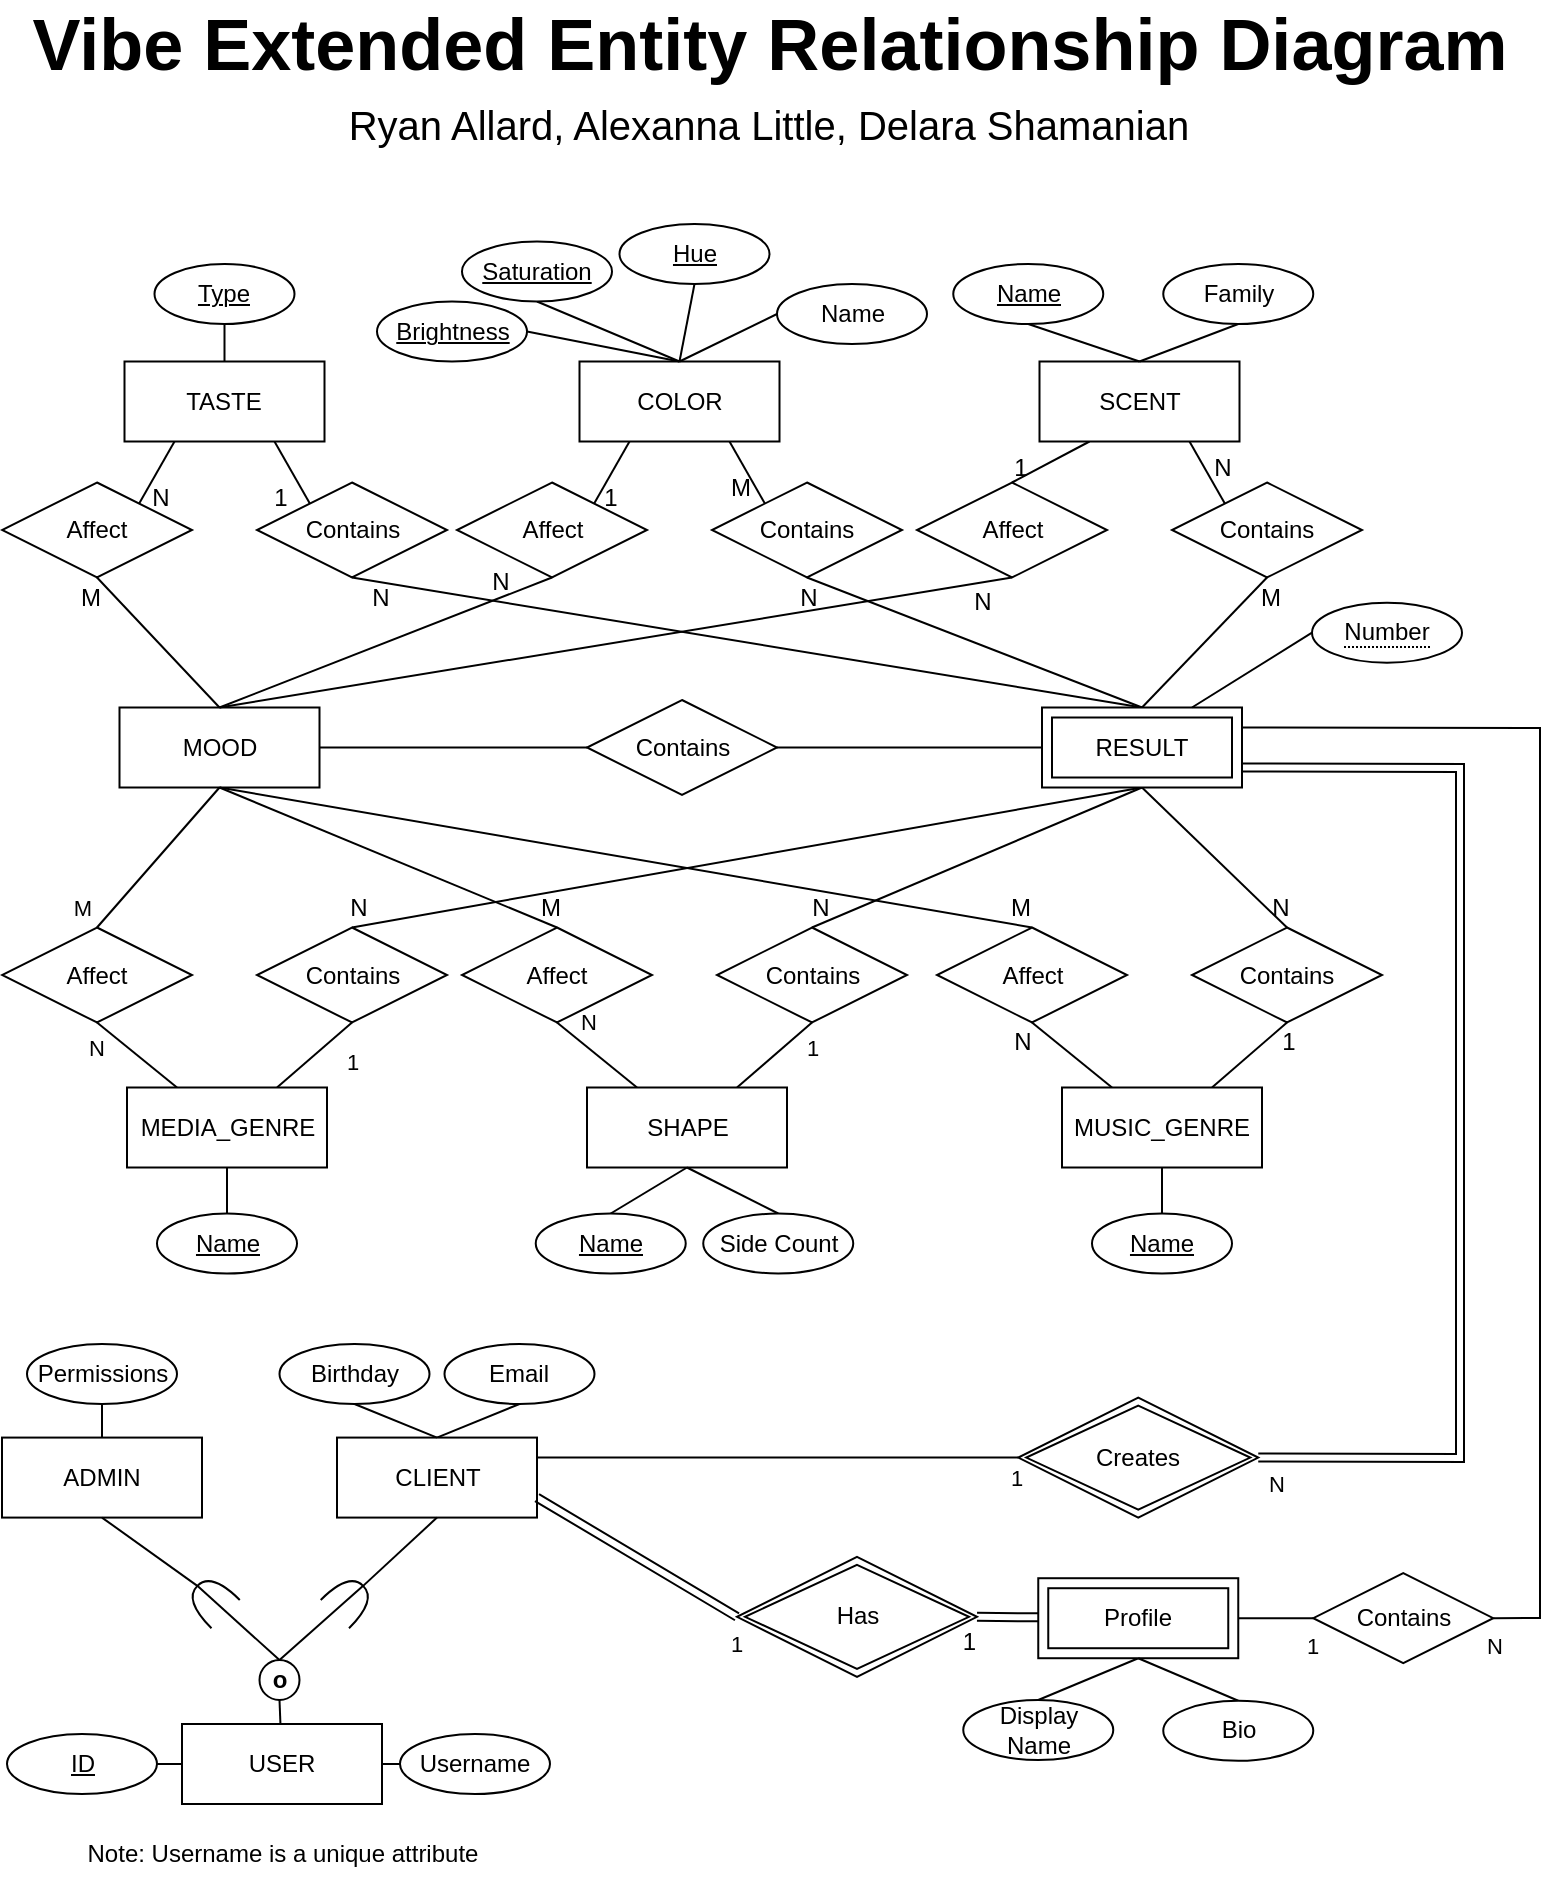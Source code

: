 <mxfile version="15.5.5" type="google"><diagram id="R2lEEEUBdFMjLlhIrx00" name="Page-1"><mxGraphModel dx="2595" dy="1368" grid="1" gridSize="10" guides="1" tooltips="1" connect="1" arrows="1" fold="1" page="1" pageScale="1" pageWidth="850" pageHeight="1100" math="0" shadow="0" extFonts="Permanent Marker^https://fonts.googleapis.com/css?family=Permanent+Marker"><root><mxCell id="0"/><mxCell id="1" parent="0"/><mxCell id="6eawJTQG3M_XXOWTf8ui-93" style="edgeStyle=none;rounded=0;orthogonalLoop=1;jettySize=auto;html=1;exitX=0.5;exitY=0;exitDx=0;exitDy=0;entryX=0.5;entryY=1;entryDx=0;entryDy=0;endArrow=none;endFill=0;" edge="1" parent="1" source="CnkEdXGukRLFIG1xnINJ-2" target="6eawJTQG3M_XXOWTf8ui-83"><mxGeometry relative="1" as="geometry"/></mxCell><mxCell id="CnkEdXGukRLFIG1xnINJ-2" value="MOOD" style="whiteSpace=wrap;html=1;align=center;" parent="1" vertex="1"><mxGeometry x="99.75" y="376.75" width="100" height="40" as="geometry"/></mxCell><mxCell id="6eawJTQG3M_XXOWTf8ui-19" style="edgeStyle=none;rounded=0;orthogonalLoop=1;jettySize=auto;html=1;exitX=0.75;exitY=1;exitDx=0;exitDy=0;entryX=0.5;entryY=1;entryDx=0;entryDy=0;endArrow=none;endFill=0;" edge="1" parent="1" source="CnkEdXGukRLFIG1xnINJ-8" target="6eawJTQG3M_XXOWTf8ui-16"><mxGeometry relative="1" as="geometry"/></mxCell><mxCell id="6eawJTQG3M_XXOWTf8ui-20" style="edgeStyle=none;rounded=0;orthogonalLoop=1;jettySize=auto;html=1;exitX=0.25;exitY=1;exitDx=0;exitDy=0;entryX=0.5;entryY=0;entryDx=0;entryDy=0;endArrow=none;endFill=0;" edge="1" parent="1" source="CnkEdXGukRLFIG1xnINJ-8" target="6eawJTQG3M_XXOWTf8ui-18"><mxGeometry relative="1" as="geometry"/></mxCell><mxCell id="CnkEdXGukRLFIG1xnINJ-8" value="SCENT" style="whiteSpace=wrap;html=1;align=center;" parent="1" vertex="1"><mxGeometry x="559.75" y="203.75" width="100" height="40" as="geometry"/></mxCell><mxCell id="CnkEdXGukRLFIG1xnINJ-19" style="edgeStyle=none;rounded=0;orthogonalLoop=1;jettySize=auto;html=1;endArrow=none;endFill=0;entryX=0.5;entryY=0;entryDx=0;entryDy=0;" parent="1" source="CnkEdXGukRLFIG1xnINJ-9" target="CnkEdXGukRLFIG1xnINJ-18" edge="1"><mxGeometry relative="1" as="geometry"><mxPoint x="291" y="905" as="sourcePoint"/></mxGeometry></mxCell><mxCell id="CnkEdXGukRLFIG1xnINJ-9" value="USER" style="whiteSpace=wrap;html=1;align=center;direction=west;" parent="1" vertex="1"><mxGeometry x="131" y="885" width="100" height="40" as="geometry"/></mxCell><mxCell id="6eawJTQG3M_XXOWTf8ui-176" style="edgeStyle=none;rounded=0;orthogonalLoop=1;jettySize=auto;html=1;entryX=0.5;entryY=0;entryDx=0;entryDy=0;endArrow=none;endFill=0;exitX=0.5;exitY=1;exitDx=0;exitDy=0;" edge="1" parent="1" source="CnkEdXGukRLFIG1xnINJ-84" target="6eawJTQG3M_XXOWTf8ui-175"><mxGeometry relative="1" as="geometry"><mxPoint x="629.13" y="854.61" as="sourcePoint"/></mxGeometry></mxCell><mxCell id="6eawJTQG3M_XXOWTf8ui-193" style="edgeStyle=none;rounded=0;orthogonalLoop=1;jettySize=auto;html=1;exitX=0.5;exitY=0;exitDx=0;exitDy=0;entryX=0.5;entryY=1;entryDx=0;entryDy=0;endArrow=none;endFill=0;" edge="1" parent="1" source="CnkEdXGukRLFIG1xnINJ-10" target="6eawJTQG3M_XXOWTf8ui-192"><mxGeometry relative="1" as="geometry"/></mxCell><mxCell id="CnkEdXGukRLFIG1xnINJ-10" value="CLIENT" style="whiteSpace=wrap;html=1;align=center;" parent="1" vertex="1"><mxGeometry x="208.5" y="741.79" width="100" height="40" as="geometry"/></mxCell><mxCell id="CnkEdXGukRLFIG1xnINJ-11" value="ADMIN" style="whiteSpace=wrap;html=1;align=center;" parent="1" vertex="1"><mxGeometry x="41" y="741.79" width="100" height="40" as="geometry"/></mxCell><mxCell id="CnkEdXGukRLFIG1xnINJ-21" style="edgeStyle=none;rounded=0;orthogonalLoop=1;jettySize=auto;html=1;endArrow=none;endFill=0;exitX=1;exitY=0.5;exitDx=0;exitDy=0;exitPerimeter=0;entryX=0.5;entryY=1;entryDx=0;entryDy=0;" parent="1" source="CnkEdXGukRLFIG1xnINJ-16" target="CnkEdXGukRLFIG1xnINJ-10" edge="1"><mxGeometry relative="1" as="geometry"><mxPoint x="220" y="885" as="sourcePoint"/></mxGeometry></mxCell><mxCell id="CnkEdXGukRLFIG1xnINJ-16" value="" style="shape=requiredInterface;html=1;verticalLabelPosition=bottom;sketch=0;rotation=135;direction=west;" parent="1" vertex="1"><mxGeometry x="204.5" y="813" width="20" height="20" as="geometry"/></mxCell><mxCell id="6eawJTQG3M_XXOWTf8ui-187" style="edgeStyle=none;rounded=0;orthogonalLoop=1;jettySize=auto;html=1;exitX=1;exitY=0.5;exitDx=0;exitDy=0;exitPerimeter=0;entryX=0.5;entryY=1;entryDx=0;entryDy=0;endArrow=none;endFill=0;" edge="1" parent="1" source="CnkEdXGukRLFIG1xnINJ-17" target="CnkEdXGukRLFIG1xnINJ-11"><mxGeometry relative="1" as="geometry"/></mxCell><mxCell id="CnkEdXGukRLFIG1xnINJ-17" value="" style="shape=requiredInterface;html=1;verticalLabelPosition=bottom;sketch=0;rotation=45;direction=west;" parent="1" vertex="1"><mxGeometry x="135.75" y="813" width="20" height="20" as="geometry"/></mxCell><mxCell id="CnkEdXGukRLFIG1xnINJ-22" style="edgeStyle=none;rounded=0;orthogonalLoop=1;jettySize=auto;html=1;endArrow=none;endFill=0;entryX=1;entryY=0.5;entryDx=0;entryDy=0;entryPerimeter=0;exitX=0.5;exitY=1;exitDx=0;exitDy=0;" parent="1" source="CnkEdXGukRLFIG1xnINJ-18" target="CnkEdXGukRLFIG1xnINJ-16" edge="1"><mxGeometry relative="1" as="geometry"><mxPoint x="193.75" y="919" as="sourcePoint"/><mxPoint x="234.75" y="863" as="targetPoint"/></mxGeometry></mxCell><mxCell id="6eawJTQG3M_XXOWTf8ui-186" style="rounded=0;orthogonalLoop=1;jettySize=auto;html=1;exitX=0.5;exitY=1;exitDx=0;exitDy=0;entryX=1;entryY=0.5;entryDx=0;entryDy=0;entryPerimeter=0;endArrow=none;endFill=0;" edge="1" parent="1" source="CnkEdXGukRLFIG1xnINJ-18" target="CnkEdXGukRLFIG1xnINJ-17"><mxGeometry relative="1" as="geometry"/></mxCell><mxCell id="CnkEdXGukRLFIG1xnINJ-18" value="&lt;b&gt;o&lt;/b&gt;" style="ellipse;whiteSpace=wrap;html=1;aspect=fixed;direction=west;" parent="1" vertex="1"><mxGeometry x="169.75" y="853" width="20" height="20" as="geometry"/></mxCell><mxCell id="CnkEdXGukRLFIG1xnINJ-90" value="N" style="edgeStyle=none;rounded=0;orthogonalLoop=1;jettySize=auto;html=1;exitX=1;exitY=0.25;exitDx=0;exitDy=0;endArrow=none;endFill=0;entryX=1;entryY=0.5;entryDx=0;entryDy=0;" parent="1" source="CnkEdXGukRLFIG1xnINJ-24" target="CnkEdXGukRLFIG1xnINJ-88" edge="1"><mxGeometry x="0.999" y="14" relative="1" as="geometry"><mxPoint x="809.75" y="334.25" as="targetPoint"/><Array as="points"><mxPoint x="810" y="387"/><mxPoint x="810" y="832"/></Array><mxPoint as="offset"/></mxGeometry></mxCell><mxCell id="6eawJTQG3M_XXOWTf8ui-99" style="edgeStyle=none;rounded=0;orthogonalLoop=1;jettySize=auto;html=1;exitX=0.5;exitY=0;exitDx=0;exitDy=0;entryX=0.5;entryY=1;entryDx=0;entryDy=0;endArrow=none;endFill=0;" edge="1" parent="1" source="CnkEdXGukRLFIG1xnINJ-24" target="6eawJTQG3M_XXOWTf8ui-82"><mxGeometry relative="1" as="geometry"/></mxCell><mxCell id="6eawJTQG3M_XXOWTf8ui-100" style="edgeStyle=none;rounded=0;orthogonalLoop=1;jettySize=auto;html=1;exitX=0.5;exitY=0;exitDx=0;exitDy=0;entryX=0.5;entryY=1;entryDx=0;entryDy=0;endArrow=none;endFill=0;" edge="1" parent="1" source="CnkEdXGukRLFIG1xnINJ-24" target="6eawJTQG3M_XXOWTf8ui-55"><mxGeometry relative="1" as="geometry"/></mxCell><mxCell id="6eawJTQG3M_XXOWTf8ui-101" style="edgeStyle=none;rounded=0;orthogonalLoop=1;jettySize=auto;html=1;exitX=0.5;exitY=0;exitDx=0;exitDy=0;entryX=0.5;entryY=1;entryDx=0;entryDy=0;endArrow=none;endFill=0;" edge="1" parent="1" source="CnkEdXGukRLFIG1xnINJ-24" target="6eawJTQG3M_XXOWTf8ui-16"><mxGeometry relative="1" as="geometry"/></mxCell><mxCell id="6eawJTQG3M_XXOWTf8ui-102" style="edgeStyle=none;rounded=0;orthogonalLoop=1;jettySize=auto;html=1;exitX=0.5;exitY=1;exitDx=0;exitDy=0;entryX=0.5;entryY=0;entryDx=0;entryDy=0;endArrow=none;endFill=0;" edge="1" parent="1" source="CnkEdXGukRLFIG1xnINJ-24" target="6eawJTQG3M_XXOWTf8ui-28"><mxGeometry relative="1" as="geometry"/></mxCell><mxCell id="6eawJTQG3M_XXOWTf8ui-103" style="edgeStyle=none;rounded=0;orthogonalLoop=1;jettySize=auto;html=1;exitX=0.5;exitY=1;exitDx=0;exitDy=0;entryX=0.5;entryY=0;entryDx=0;entryDy=0;endArrow=none;endFill=0;" edge="1" parent="1" source="CnkEdXGukRLFIG1xnINJ-24" target="6eawJTQG3M_XXOWTf8ui-37"><mxGeometry relative="1" as="geometry"/></mxCell><mxCell id="6eawJTQG3M_XXOWTf8ui-104" style="edgeStyle=none;rounded=0;orthogonalLoop=1;jettySize=auto;html=1;exitX=0.5;exitY=1;exitDx=0;exitDy=0;entryX=0.5;entryY=0;entryDx=0;entryDy=0;endArrow=none;endFill=0;" edge="1" parent="1" source="CnkEdXGukRLFIG1xnINJ-24" target="6eawJTQG3M_XXOWTf8ui-46"><mxGeometry relative="1" as="geometry"/></mxCell><mxCell id="CnkEdXGukRLFIG1xnINJ-24" value="RESULT" style="shape=ext;margin=3;double=1;whiteSpace=wrap;html=1;align=center;" parent="1" vertex="1"><mxGeometry x="561" y="376.75" width="100" height="40" as="geometry"/></mxCell><mxCell id="CnkEdXGukRLFIG1xnINJ-89" value="1" style="edgeStyle=none;rounded=0;orthogonalLoop=1;jettySize=auto;html=1;endArrow=none;endFill=0;entryX=0;entryY=0.5;entryDx=0;entryDy=0;exitX=1;exitY=0.5;exitDx=0;exitDy=0;" parent="1" source="CnkEdXGukRLFIG1xnINJ-84" target="CnkEdXGukRLFIG1xnINJ-88" edge="1"><mxGeometry x="0.986" y="-14" relative="1" as="geometry"><mxPoint x="461.63" y="803" as="sourcePoint"/><mxPoint x="621.63" y="649.25" as="targetPoint"/><mxPoint as="offset"/></mxGeometry></mxCell><mxCell id="CnkEdXGukRLFIG1xnINJ-84" value="Profile" style="shape=ext;margin=3;double=1;whiteSpace=wrap;html=1;align=center;" parent="1" vertex="1"><mxGeometry x="559.13" y="812.11" width="100" height="40" as="geometry"/></mxCell><mxCell id="CnkEdXGukRLFIG1xnINJ-88" value="Contains" style="shape=rhombus;perimeter=rhombusPerimeter;whiteSpace=wrap;html=1;align=center;" parent="1" vertex="1"><mxGeometry x="696.63" y="809.61" width="90" height="45" as="geometry"/></mxCell><mxCell id="6eawJTQG3M_XXOWTf8ui-16" value="Contains" style="shape=rhombus;perimeter=rhombusPerimeter;whiteSpace=wrap;html=1;align=center;" vertex="1" parent="1"><mxGeometry x="626" y="264.25" width="95" height="47.5" as="geometry"/></mxCell><mxCell id="6eawJTQG3M_XXOWTf8ui-95" style="edgeStyle=none;rounded=0;orthogonalLoop=1;jettySize=auto;html=1;exitX=0.5;exitY=1;exitDx=0;exitDy=0;entryX=0.5;entryY=0;entryDx=0;entryDy=0;endArrow=none;endFill=0;" edge="1" parent="1" source="6eawJTQG3M_XXOWTf8ui-18" target="CnkEdXGukRLFIG1xnINJ-2"><mxGeometry relative="1" as="geometry"/></mxCell><mxCell id="6eawJTQG3M_XXOWTf8ui-18" value="Affect" style="shape=rhombus;perimeter=rhombusPerimeter;whiteSpace=wrap;html=1;align=center;" vertex="1" parent="1"><mxGeometry x="498.5" y="264.25" width="95" height="47.5" as="geometry"/></mxCell><mxCell id="6eawJTQG3M_XXOWTf8ui-23" value="1" style="edgeStyle=none;rounded=0;orthogonalLoop=1;jettySize=auto;html=1;exitX=0.75;exitY=0;exitDx=0;exitDy=0;entryX=0.5;entryY=1;entryDx=0;entryDy=0;endArrow=none;endFill=0;" edge="1" parent="1" source="6eawJTQG3M_XXOWTf8ui-25" target="6eawJTQG3M_XXOWTf8ui-28"><mxGeometry x="0.471" y="-15" relative="1" as="geometry"><mxPoint as="offset"/></mxGeometry></mxCell><mxCell id="6eawJTQG3M_XXOWTf8ui-24" value="N" style="edgeStyle=none;rounded=0;orthogonalLoop=1;jettySize=auto;html=1;exitX=0.25;exitY=0;exitDx=0;exitDy=0;entryX=0.5;entryY=1;entryDx=0;entryDy=0;endArrow=none;endFill=0;" edge="1" parent="1" source="6eawJTQG3M_XXOWTf8ui-25" target="6eawJTQG3M_XXOWTf8ui-29"><mxGeometry x="0.694" y="10" relative="1" as="geometry"><mxPoint as="offset"/></mxGeometry></mxCell><mxCell id="6eawJTQG3M_XXOWTf8ui-25" value="MEDIA_GENRE" style="whiteSpace=wrap;html=1;align=center;" vertex="1" parent="1"><mxGeometry x="103.5" y="566.75" width="100" height="40" as="geometry"/></mxCell><mxCell id="6eawJTQG3M_XXOWTf8ui-28" value="Contains" style="shape=rhombus;perimeter=rhombusPerimeter;whiteSpace=wrap;html=1;align=center;" vertex="1" parent="1"><mxGeometry x="168.5" y="486.75" width="95" height="47.5" as="geometry"/></mxCell><mxCell id="6eawJTQG3M_XXOWTf8ui-96" style="edgeStyle=none;rounded=0;orthogonalLoop=1;jettySize=auto;html=1;exitX=0.5;exitY=0;exitDx=0;exitDy=0;entryX=0.5;entryY=1;entryDx=0;entryDy=0;endArrow=none;endFill=0;" edge="1" parent="1" source="6eawJTQG3M_XXOWTf8ui-29" target="CnkEdXGukRLFIG1xnINJ-2"><mxGeometry relative="1" as="geometry"/></mxCell><mxCell id="FZOF9hMqammXhgaBvVRD-3" value="M" style="edgeLabel;html=1;align=center;verticalAlign=middle;resizable=0;points=[];" connectable="0" vertex="1" parent="6eawJTQG3M_XXOWTf8ui-96"><mxGeometry x="0.47" y="-1" relative="1" as="geometry"><mxPoint x="-54" y="41" as="offset"/></mxGeometry></mxCell><mxCell id="6eawJTQG3M_XXOWTf8ui-29" value="Affect" style="shape=rhombus;perimeter=rhombusPerimeter;whiteSpace=wrap;html=1;align=center;" vertex="1" parent="1"><mxGeometry x="41" y="486.75" width="95" height="47.5" as="geometry"/></mxCell><mxCell id="6eawJTQG3M_XXOWTf8ui-32" style="edgeStyle=none;rounded=0;orthogonalLoop=1;jettySize=auto;html=1;exitX=0.75;exitY=0;exitDx=0;exitDy=0;entryX=0.5;entryY=1;entryDx=0;entryDy=0;endArrow=none;endFill=0;" edge="1" parent="1" source="6eawJTQG3M_XXOWTf8ui-34" target="6eawJTQG3M_XXOWTf8ui-37"><mxGeometry relative="1" as="geometry"/></mxCell><mxCell id="FZOF9hMqammXhgaBvVRD-5" value="1" style="edgeLabel;html=1;align=center;verticalAlign=middle;resizable=0;points=[];" connectable="0" vertex="1" parent="6eawJTQG3M_XXOWTf8ui-32"><mxGeometry x="-0.167" y="-2" relative="1" as="geometry"><mxPoint x="20" y="-8" as="offset"/></mxGeometry></mxCell><mxCell id="6eawJTQG3M_XXOWTf8ui-33" style="edgeStyle=none;rounded=0;orthogonalLoop=1;jettySize=auto;html=1;exitX=0.25;exitY=0;exitDx=0;exitDy=0;entryX=0.5;entryY=1;entryDx=0;entryDy=0;endArrow=none;endFill=0;" edge="1" parent="1" source="6eawJTQG3M_XXOWTf8ui-34" target="6eawJTQG3M_XXOWTf8ui-38"><mxGeometry relative="1" as="geometry"/></mxCell><mxCell id="FZOF9hMqammXhgaBvVRD-4" value="N" style="edgeLabel;html=1;align=center;verticalAlign=middle;resizable=0;points=[];" connectable="0" vertex="1" parent="6eawJTQG3M_XXOWTf8ui-33"><mxGeometry x="-0.286" y="1" relative="1" as="geometry"><mxPoint x="-10" y="-22" as="offset"/></mxGeometry></mxCell><mxCell id="6eawJTQG3M_XXOWTf8ui-34" value="SHAPE" style="whiteSpace=wrap;html=1;align=center;" vertex="1" parent="1"><mxGeometry x="333.5" y="566.75" width="100" height="40" as="geometry"/></mxCell><mxCell id="6eawJTQG3M_XXOWTf8ui-37" value="Contains" style="shape=rhombus;perimeter=rhombusPerimeter;whiteSpace=wrap;html=1;align=center;" vertex="1" parent="1"><mxGeometry x="398.5" y="486.75" width="95" height="47.5" as="geometry"/></mxCell><mxCell id="6eawJTQG3M_XXOWTf8ui-97" style="edgeStyle=none;rounded=0;orthogonalLoop=1;jettySize=auto;html=1;exitX=0.5;exitY=0;exitDx=0;exitDy=0;entryX=0.5;entryY=1;entryDx=0;entryDy=0;endArrow=none;endFill=0;" edge="1" parent="1" source="6eawJTQG3M_XXOWTf8ui-38" target="CnkEdXGukRLFIG1xnINJ-2"><mxGeometry relative="1" as="geometry"/></mxCell><mxCell id="6eawJTQG3M_XXOWTf8ui-38" value="Affect" style="shape=rhombus;perimeter=rhombusPerimeter;whiteSpace=wrap;html=1;align=center;" vertex="1" parent="1"><mxGeometry x="271" y="486.75" width="95" height="47.5" as="geometry"/></mxCell><mxCell id="6eawJTQG3M_XXOWTf8ui-41" style="edgeStyle=none;rounded=0;orthogonalLoop=1;jettySize=auto;html=1;exitX=0.75;exitY=0;exitDx=0;exitDy=0;entryX=0.5;entryY=1;entryDx=0;entryDy=0;endArrow=none;endFill=0;" edge="1" parent="1" source="6eawJTQG3M_XXOWTf8ui-43" target="6eawJTQG3M_XXOWTf8ui-46"><mxGeometry relative="1" as="geometry"/></mxCell><mxCell id="6eawJTQG3M_XXOWTf8ui-42" style="edgeStyle=none;rounded=0;orthogonalLoop=1;jettySize=auto;html=1;exitX=0.25;exitY=0;exitDx=0;exitDy=0;entryX=0.5;entryY=1;entryDx=0;entryDy=0;endArrow=none;endFill=0;" edge="1" parent="1" source="6eawJTQG3M_XXOWTf8ui-43" target="6eawJTQG3M_XXOWTf8ui-47"><mxGeometry relative="1" as="geometry"/></mxCell><mxCell id="6eawJTQG3M_XXOWTf8ui-43" value="MUSIC_GENRE" style="whiteSpace=wrap;html=1;align=center;" vertex="1" parent="1"><mxGeometry x="571" y="566.75" width="100" height="40" as="geometry"/></mxCell><mxCell id="6eawJTQG3M_XXOWTf8ui-46" value="Contains" style="shape=rhombus;perimeter=rhombusPerimeter;whiteSpace=wrap;html=1;align=center;" vertex="1" parent="1"><mxGeometry x="636" y="486.75" width="95" height="47.5" as="geometry"/></mxCell><mxCell id="6eawJTQG3M_XXOWTf8ui-98" style="edgeStyle=none;rounded=0;orthogonalLoop=1;jettySize=auto;html=1;exitX=0.5;exitY=0;exitDx=0;exitDy=0;entryX=0.5;entryY=1;entryDx=0;entryDy=0;endArrow=none;endFill=0;" edge="1" parent="1" source="6eawJTQG3M_XXOWTf8ui-47" target="CnkEdXGukRLFIG1xnINJ-2"><mxGeometry relative="1" as="geometry"/></mxCell><mxCell id="6eawJTQG3M_XXOWTf8ui-47" value="Affect" style="shape=rhombus;perimeter=rhombusPerimeter;whiteSpace=wrap;html=1;align=center;" vertex="1" parent="1"><mxGeometry x="508.5" y="486.75" width="95" height="47.5" as="geometry"/></mxCell><mxCell id="6eawJTQG3M_XXOWTf8ui-50" style="edgeStyle=none;rounded=0;orthogonalLoop=1;jettySize=auto;html=1;exitX=0.75;exitY=1;exitDx=0;exitDy=0;entryX=0.5;entryY=1;entryDx=0;entryDy=0;endArrow=none;endFill=0;" edge="1" parent="1" source="6eawJTQG3M_XXOWTf8ui-52" target="6eawJTQG3M_XXOWTf8ui-55"><mxGeometry relative="1" as="geometry"/></mxCell><mxCell id="6eawJTQG3M_XXOWTf8ui-51" style="edgeStyle=none;rounded=0;orthogonalLoop=1;jettySize=auto;html=1;exitX=0.25;exitY=1;exitDx=0;exitDy=0;entryX=0.5;entryY=1;entryDx=0;entryDy=0;endArrow=none;endFill=0;" edge="1" parent="1" source="6eawJTQG3M_XXOWTf8ui-52" target="6eawJTQG3M_XXOWTf8ui-56"><mxGeometry relative="1" as="geometry"/></mxCell><mxCell id="6eawJTQG3M_XXOWTf8ui-52" value="COLOR" style="whiteSpace=wrap;html=1;align=center;" vertex="1" parent="1"><mxGeometry x="329.75" y="203.75" width="100" height="40" as="geometry"/></mxCell><mxCell id="6eawJTQG3M_XXOWTf8ui-55" value="Contains" style="shape=rhombus;perimeter=rhombusPerimeter;whiteSpace=wrap;html=1;align=center;" vertex="1" parent="1"><mxGeometry x="396" y="264.25" width="95" height="47.5" as="geometry"/></mxCell><mxCell id="6eawJTQG3M_XXOWTf8ui-94" style="edgeStyle=none;rounded=0;orthogonalLoop=1;jettySize=auto;html=1;exitX=0.5;exitY=1;exitDx=0;exitDy=0;entryX=0.5;entryY=0;entryDx=0;entryDy=0;endArrow=none;endFill=0;" edge="1" parent="1" source="6eawJTQG3M_XXOWTf8ui-56" target="CnkEdXGukRLFIG1xnINJ-2"><mxGeometry relative="1" as="geometry"/></mxCell><mxCell id="6eawJTQG3M_XXOWTf8ui-56" value="Affect" style="shape=rhombus;perimeter=rhombusPerimeter;whiteSpace=wrap;html=1;align=center;" vertex="1" parent="1"><mxGeometry x="268.5" y="264.25" width="95" height="47.5" as="geometry"/></mxCell><mxCell id="6eawJTQG3M_XXOWTf8ui-77" style="edgeStyle=none;rounded=0;orthogonalLoop=1;jettySize=auto;html=1;exitX=0.75;exitY=1;exitDx=0;exitDy=0;entryX=0.5;entryY=1;entryDx=0;entryDy=0;endArrow=none;endFill=0;" edge="1" parent="1" source="6eawJTQG3M_XXOWTf8ui-79" target="6eawJTQG3M_XXOWTf8ui-82"><mxGeometry relative="1" as="geometry"/></mxCell><mxCell id="6eawJTQG3M_XXOWTf8ui-78" style="edgeStyle=none;rounded=0;orthogonalLoop=1;jettySize=auto;html=1;exitX=0.25;exitY=1;exitDx=0;exitDy=0;entryX=0.5;entryY=1;entryDx=0;entryDy=0;endArrow=none;endFill=0;" edge="1" parent="1" source="6eawJTQG3M_XXOWTf8ui-79" target="6eawJTQG3M_XXOWTf8ui-83"><mxGeometry relative="1" as="geometry"/></mxCell><mxCell id="6eawJTQG3M_XXOWTf8ui-115" style="edgeStyle=none;rounded=0;orthogonalLoop=1;jettySize=auto;html=1;exitX=0.5;exitY=0;exitDx=0;exitDy=0;entryX=0.5;entryY=1;entryDx=0;entryDy=0;endArrow=none;endFill=0;" edge="1" parent="1" source="6eawJTQG3M_XXOWTf8ui-79" target="6eawJTQG3M_XXOWTf8ui-84"><mxGeometry relative="1" as="geometry"/></mxCell><mxCell id="6eawJTQG3M_XXOWTf8ui-79" value="TASTE" style="whiteSpace=wrap;html=1;align=center;" vertex="1" parent="1"><mxGeometry x="102.25" y="203.75" width="100" height="40" as="geometry"/></mxCell><mxCell id="6eawJTQG3M_XXOWTf8ui-82" value="Contains" style="shape=rhombus;perimeter=rhombusPerimeter;whiteSpace=wrap;html=1;align=center;" vertex="1" parent="1"><mxGeometry x="168.5" y="264.25" width="95" height="47.5" as="geometry"/></mxCell><mxCell id="6eawJTQG3M_XXOWTf8ui-83" value="Affect" style="shape=rhombus;perimeter=rhombusPerimeter;whiteSpace=wrap;html=1;align=center;" vertex="1" parent="1"><mxGeometry x="41" y="264.25" width="95" height="47.5" as="geometry"/></mxCell><mxCell id="6eawJTQG3M_XXOWTf8ui-84" value="Type" style="ellipse;whiteSpace=wrap;html=1;align=center;fontStyle=4" vertex="1" parent="1"><mxGeometry x="117.25" y="155" width="70" height="30" as="geometry"/></mxCell><mxCell id="6eawJTQG3M_XXOWTf8ui-127" style="edgeStyle=none;rounded=0;orthogonalLoop=1;jettySize=auto;html=1;exitX=0.5;exitY=0;exitDx=0;exitDy=0;entryX=0.5;entryY=1;entryDx=0;entryDy=0;endArrow=none;endFill=0;" edge="1" parent="1" source="6eawJTQG3M_XXOWTf8ui-90" target="6eawJTQG3M_XXOWTf8ui-25"><mxGeometry relative="1" as="geometry"/></mxCell><mxCell id="6eawJTQG3M_XXOWTf8ui-90" value="Name" style="ellipse;whiteSpace=wrap;html=1;align=center;fontStyle=4" vertex="1" parent="1"><mxGeometry x="118.5" y="629.75" width="70" height="30" as="geometry"/></mxCell><mxCell id="6eawJTQG3M_XXOWTf8ui-136" style="edgeStyle=none;rounded=0;orthogonalLoop=1;jettySize=auto;html=1;exitX=0.5;exitY=0;exitDx=0;exitDy=0;entryX=0.5;entryY=1;entryDx=0;entryDy=0;endArrow=none;endFill=0;" edge="1" parent="1" source="6eawJTQG3M_XXOWTf8ui-91" target="6eawJTQG3M_XXOWTf8ui-43"><mxGeometry relative="1" as="geometry"/></mxCell><mxCell id="6eawJTQG3M_XXOWTf8ui-91" value="Name" style="ellipse;whiteSpace=wrap;html=1;align=center;fontStyle=4" vertex="1" parent="1"><mxGeometry x="586" y="629.75" width="70" height="30" as="geometry"/></mxCell><mxCell id="6eawJTQG3M_XXOWTf8ui-106" style="edgeStyle=none;rounded=0;orthogonalLoop=1;jettySize=auto;html=1;exitX=1;exitY=0.5;exitDx=0;exitDy=0;entryX=0;entryY=0.5;entryDx=0;entryDy=0;endArrow=none;endFill=0;" edge="1" parent="1" source="6eawJTQG3M_XXOWTf8ui-105" target="CnkEdXGukRLFIG1xnINJ-24"><mxGeometry relative="1" as="geometry"/></mxCell><mxCell id="6eawJTQG3M_XXOWTf8ui-107" style="edgeStyle=none;rounded=0;orthogonalLoop=1;jettySize=auto;html=1;exitX=0;exitY=0.5;exitDx=0;exitDy=0;entryX=1;entryY=0.5;entryDx=0;entryDy=0;endArrow=none;endFill=0;" edge="1" parent="1" source="6eawJTQG3M_XXOWTf8ui-105" target="CnkEdXGukRLFIG1xnINJ-2"><mxGeometry relative="1" as="geometry"/></mxCell><mxCell id="6eawJTQG3M_XXOWTf8ui-105" value="Contains" style="shape=rhombus;perimeter=rhombusPerimeter;whiteSpace=wrap;html=1;align=center;" vertex="1" parent="1"><mxGeometry x="333.5" y="373" width="95" height="47.5" as="geometry"/></mxCell><mxCell id="6eawJTQG3M_XXOWTf8ui-111" value="N" style="edgeStyle=none;rounded=0;orthogonalLoop=1;jettySize=auto;html=1;exitX=1;exitY=0.5;exitDx=0;exitDy=0;entryX=1;entryY=0.75;entryDx=0;entryDy=0;endArrow=none;endFill=0;shape=link;" edge="1" parent="1" source="6eawJTQG3M_XXOWTf8ui-113" target="CnkEdXGukRLFIG1xnINJ-24"><mxGeometry x="-0.967" y="-13" relative="1" as="geometry"><mxPoint x="860" y="479" as="sourcePoint"/><mxPoint as="offset"/><Array as="points"><mxPoint x="770" y="752"/><mxPoint x="770" y="407"/></Array></mxGeometry></mxCell><mxCell id="6eawJTQG3M_XXOWTf8ui-150" value="1" style="edgeStyle=none;rounded=0;orthogonalLoop=1;jettySize=auto;html=1;exitX=0;exitY=0.5;exitDx=0;exitDy=0;entryX=1;entryY=0.25;entryDx=0;entryDy=0;endArrow=none;endFill=0;" edge="1" parent="1" source="6eawJTQG3M_XXOWTf8ui-113" target="CnkEdXGukRLFIG1xnINJ-10"><mxGeometry x="-0.988" y="10" relative="1" as="geometry"><mxPoint as="offset"/></mxGeometry></mxCell><mxCell id="6eawJTQG3M_XXOWTf8ui-113" value="Creates" style="shape=rhombus;double=1;perimeter=rhombusPerimeter;whiteSpace=wrap;html=1;align=center;" vertex="1" parent="1"><mxGeometry x="549.13" y="721.79" width="120" height="60" as="geometry"/></mxCell><mxCell id="6eawJTQG3M_XXOWTf8ui-120" style="edgeStyle=none;rounded=0;orthogonalLoop=1;jettySize=auto;html=1;exitX=1;exitY=0.5;exitDx=0;exitDy=0;entryX=0.5;entryY=0;entryDx=0;entryDy=0;endArrow=none;endFill=0;" edge="1" parent="1" source="6eawJTQG3M_XXOWTf8ui-116" target="6eawJTQG3M_XXOWTf8ui-52"><mxGeometry relative="1" as="geometry"/></mxCell><mxCell id="6eawJTQG3M_XXOWTf8ui-116" value="Brightness" style="ellipse;whiteSpace=wrap;html=1;align=center;fontStyle=4" vertex="1" parent="1"><mxGeometry x="228.5" y="173.75" width="75" height="30" as="geometry"/></mxCell><mxCell id="6eawJTQG3M_XXOWTf8ui-122" style="edgeStyle=none;rounded=0;orthogonalLoop=1;jettySize=auto;html=1;exitX=0.5;exitY=1;exitDx=0;exitDy=0;entryX=0.5;entryY=0;entryDx=0;entryDy=0;endArrow=none;endFill=0;" edge="1" parent="1" source="6eawJTQG3M_XXOWTf8ui-118" target="6eawJTQG3M_XXOWTf8ui-52"><mxGeometry relative="1" as="geometry"/></mxCell><mxCell id="6eawJTQG3M_XXOWTf8ui-118" value="Saturation" style="ellipse;whiteSpace=wrap;html=1;align=center;fontStyle=4" vertex="1" parent="1"><mxGeometry x="271" y="143.75" width="75" height="30" as="geometry"/></mxCell><mxCell id="6eawJTQG3M_XXOWTf8ui-121" style="edgeStyle=none;rounded=0;orthogonalLoop=1;jettySize=auto;html=1;exitX=0.5;exitY=1;exitDx=0;exitDy=0;entryX=0.5;entryY=0;entryDx=0;entryDy=0;endArrow=none;endFill=0;" edge="1" parent="1" source="6eawJTQG3M_XXOWTf8ui-119" target="6eawJTQG3M_XXOWTf8ui-52"><mxGeometry relative="1" as="geometry"/></mxCell><mxCell id="6eawJTQG3M_XXOWTf8ui-119" value="Hue" style="ellipse;whiteSpace=wrap;html=1;align=center;fontStyle=4" vertex="1" parent="1"><mxGeometry x="349.75" y="135" width="75" height="30" as="geometry"/></mxCell><mxCell id="6eawJTQG3M_XXOWTf8ui-131" style="edgeStyle=none;rounded=0;orthogonalLoop=1;jettySize=auto;html=1;exitX=0;exitY=0.5;exitDx=0;exitDy=0;entryX=0.5;entryY=0;entryDx=0;entryDy=0;endArrow=none;endFill=0;" edge="1" parent="1" source="6eawJTQG3M_XXOWTf8ui-129" target="6eawJTQG3M_XXOWTf8ui-52"><mxGeometry relative="1" as="geometry"/></mxCell><mxCell id="6eawJTQG3M_XXOWTf8ui-129" value="Name" style="ellipse;whiteSpace=wrap;html=1;align=center;fontStyle=0" vertex="1" parent="1"><mxGeometry x="428.5" y="165" width="75" height="30" as="geometry"/></mxCell><mxCell id="6eawJTQG3M_XXOWTf8ui-134" style="edgeStyle=none;rounded=0;orthogonalLoop=1;jettySize=auto;html=1;exitX=0.5;exitY=1;exitDx=0;exitDy=0;entryX=0.5;entryY=0;entryDx=0;entryDy=0;endArrow=none;endFill=0;" edge="1" parent="1" source="6eawJTQG3M_XXOWTf8ui-132" target="CnkEdXGukRLFIG1xnINJ-8"><mxGeometry relative="1" as="geometry"/></mxCell><mxCell id="6eawJTQG3M_XXOWTf8ui-132" value="Name" style="ellipse;whiteSpace=wrap;html=1;align=center;fontStyle=4" vertex="1" parent="1"><mxGeometry x="516.63" y="155" width="75" height="30" as="geometry"/></mxCell><mxCell id="6eawJTQG3M_XXOWTf8ui-135" style="edgeStyle=none;rounded=0;orthogonalLoop=1;jettySize=auto;html=1;exitX=0.5;exitY=1;exitDx=0;exitDy=0;entryX=0.5;entryY=0;entryDx=0;entryDy=0;endArrow=none;endFill=0;" edge="1" parent="1" source="6eawJTQG3M_XXOWTf8ui-133" target="CnkEdXGukRLFIG1xnINJ-8"><mxGeometry relative="1" as="geometry"/></mxCell><mxCell id="6eawJTQG3M_XXOWTf8ui-133" value="Family" style="ellipse;whiteSpace=wrap;html=1;align=center;fontStyle=0" vertex="1" parent="1"><mxGeometry x="621.63" y="155" width="75" height="30" as="geometry"/></mxCell><mxCell id="6eawJTQG3M_XXOWTf8ui-141" style="edgeStyle=none;rounded=0;orthogonalLoop=1;jettySize=auto;html=1;exitX=0.5;exitY=0;exitDx=0;exitDy=0;entryX=0.5;entryY=1;entryDx=0;entryDy=0;endArrow=none;endFill=0;" edge="1" parent="1" source="6eawJTQG3M_XXOWTf8ui-138" target="6eawJTQG3M_XXOWTf8ui-34"><mxGeometry relative="1" as="geometry"/></mxCell><mxCell id="6eawJTQG3M_XXOWTf8ui-138" value="Name" style="ellipse;whiteSpace=wrap;html=1;align=center;fontStyle=4" vertex="1" parent="1"><mxGeometry x="307.87" y="629.75" width="75" height="30" as="geometry"/></mxCell><mxCell id="6eawJTQG3M_XXOWTf8ui-142" style="edgeStyle=none;rounded=0;orthogonalLoop=1;jettySize=auto;html=1;exitX=0.5;exitY=0;exitDx=0;exitDy=0;entryX=0.5;entryY=1;entryDx=0;entryDy=0;endArrow=none;endFill=0;" edge="1" parent="1" source="6eawJTQG3M_XXOWTf8ui-139" target="6eawJTQG3M_XXOWTf8ui-34"><mxGeometry relative="1" as="geometry"/></mxCell><mxCell id="6eawJTQG3M_XXOWTf8ui-139" value="Side Count" style="ellipse;whiteSpace=wrap;html=1;align=center;fontStyle=0" vertex="1" parent="1"><mxGeometry x="391.62" y="629.75" width="75" height="30" as="geometry"/></mxCell><mxCell id="6eawJTQG3M_XXOWTf8ui-144" style="edgeStyle=none;rounded=0;orthogonalLoop=1;jettySize=auto;html=1;exitX=0;exitY=0.5;exitDx=0;exitDy=0;entryX=0.75;entryY=0;entryDx=0;entryDy=0;endArrow=none;endFill=0;" edge="1" parent="1" source="6eawJTQG3M_XXOWTf8ui-143" target="CnkEdXGukRLFIG1xnINJ-24"><mxGeometry relative="1" as="geometry"/></mxCell><mxCell id="6eawJTQG3M_XXOWTf8ui-143" value="&lt;span style=&quot;border-bottom: 1px dotted&quot;&gt;Number&lt;/span&gt;" style="ellipse;whiteSpace=wrap;html=1;align=center;" vertex="1" parent="1"><mxGeometry x="696" y="324.34" width="75" height="30" as="geometry"/></mxCell><mxCell id="6eawJTQG3M_XXOWTf8ui-149" style="edgeStyle=none;rounded=0;orthogonalLoop=1;jettySize=auto;html=1;exitX=0.5;exitY=0;exitDx=0;exitDy=0;endArrow=none;endFill=0;entryX=0.5;entryY=1;entryDx=0;entryDy=0;" edge="1" parent="1" source="6eawJTQG3M_XXOWTf8ui-148" target="CnkEdXGukRLFIG1xnINJ-84"><mxGeometry relative="1" as="geometry"><mxPoint x="625.38" y="894.61" as="sourcePoint"/><mxPoint x="679.13" y="854.61" as="targetPoint"/></mxGeometry></mxCell><mxCell id="6eawJTQG3M_XXOWTf8ui-148" value="Bio" style="ellipse;whiteSpace=wrap;html=1;align=center;fontStyle=0" vertex="1" parent="1"><mxGeometry x="621.63" y="873.39" width="75" height="30" as="geometry"/></mxCell><mxCell id="6eawJTQG3M_XXOWTf8ui-162" value="1" style="edgeStyle=none;shape=link;rounded=0;orthogonalLoop=1;jettySize=auto;html=1;exitX=0;exitY=0.5;exitDx=0;exitDy=0;endArrow=none;endFill=0;entryX=1;entryY=0.75;entryDx=0;entryDy=0;" edge="1" parent="1" source="6eawJTQG3M_XXOWTf8ui-155" target="CnkEdXGukRLFIG1xnINJ-10"><mxGeometry x="-1" y="14" relative="1" as="geometry"><mxPoint x="7" y="2" as="offset"/></mxGeometry></mxCell><mxCell id="6eawJTQG3M_XXOWTf8ui-155" value="Has" style="shape=rhombus;double=1;perimeter=rhombusPerimeter;whiteSpace=wrap;html=1;align=center;" vertex="1" parent="1"><mxGeometry x="408.5" y="801.4" width="120" height="60" as="geometry"/></mxCell><mxCell id="6eawJTQG3M_XXOWTf8ui-156" value="" style="endArrow=none;html=1;rounded=0;entryX=1;entryY=0.5;entryDx=0;entryDy=0;shape=link;" edge="1" parent="1" source="CnkEdXGukRLFIG1xnINJ-84" target="6eawJTQG3M_XXOWTf8ui-155"><mxGeometry relative="1" as="geometry"><mxPoint x="804.13" y="859.86" as="sourcePoint"/><mxPoint x="964.13" y="859.86" as="targetPoint"/></mxGeometry></mxCell><mxCell id="6eawJTQG3M_XXOWTf8ui-158" value="1" style="resizable=0;html=1;align=right;verticalAlign=bottom;" connectable="0" vertex="1" parent="6eawJTQG3M_XXOWTf8ui-156"><mxGeometry x="1" relative="1" as="geometry"><mxPoint y="21" as="offset"/></mxGeometry></mxCell><mxCell id="6eawJTQG3M_XXOWTf8ui-168" style="edgeStyle=none;rounded=0;orthogonalLoop=1;jettySize=auto;html=1;exitX=0.5;exitY=0;exitDx=0;exitDy=0;endArrow=none;endFill=0;" edge="1" parent="1" source="6eawJTQG3M_XXOWTf8ui-167" target="CnkEdXGukRLFIG1xnINJ-11"><mxGeometry relative="1" as="geometry"/></mxCell><mxCell id="6eawJTQG3M_XXOWTf8ui-167" value="Permissions" style="ellipse;whiteSpace=wrap;html=1;align=center;fontStyle=0" vertex="1" parent="1"><mxGeometry x="53.5" y="695" width="75" height="30" as="geometry"/></mxCell><mxCell id="6eawJTQG3M_XXOWTf8ui-175" value="Display Name" style="ellipse;whiteSpace=wrap;html=1;align=center;fontStyle=0" vertex="1" parent="1"><mxGeometry x="521.63" y="873" width="75" height="30" as="geometry"/></mxCell><mxCell id="6eawJTQG3M_XXOWTf8ui-181" style="edgeStyle=none;rounded=0;orthogonalLoop=1;jettySize=auto;html=1;endArrow=none;endFill=0;" edge="1" parent="1" source="6eawJTQG3M_XXOWTf8ui-180" target="CnkEdXGukRLFIG1xnINJ-9"><mxGeometry relative="1" as="geometry"/></mxCell><mxCell id="6eawJTQG3M_XXOWTf8ui-180" value="Username" style="ellipse;whiteSpace=wrap;html=1;align=center;fontStyle=0;direction=west;" vertex="1" parent="1"><mxGeometry x="240" y="890" width="75" height="30" as="geometry"/></mxCell><mxCell id="6eawJTQG3M_XXOWTf8ui-183" style="edgeStyle=none;rounded=0;orthogonalLoop=1;jettySize=auto;html=1;endArrow=none;endFill=0;" edge="1" parent="1" source="6eawJTQG3M_XXOWTf8ui-182" target="CnkEdXGukRLFIG1xnINJ-9"><mxGeometry relative="1" as="geometry"/></mxCell><mxCell id="6eawJTQG3M_XXOWTf8ui-182" value="ID" style="ellipse;whiteSpace=wrap;html=1;align=center;fontStyle=4;direction=west;" vertex="1" parent="1"><mxGeometry x="43.5" y="890" width="75" height="30" as="geometry"/></mxCell><mxCell id="FZOF9hMqammXhgaBvVRD-6" value="N" style="text;html=1;align=center;verticalAlign=middle;resizable=0;points=[];autosize=1;strokeColor=none;fillColor=none;" vertex="1" parent="1"><mxGeometry x="541" y="534.25" width="20" height="20" as="geometry"/></mxCell><mxCell id="FZOF9hMqammXhgaBvVRD-7" value="1" style="text;html=1;align=center;verticalAlign=middle;resizable=0;points=[];autosize=1;strokeColor=none;fillColor=none;" vertex="1" parent="1"><mxGeometry x="673.5" y="534.25" width="20" height="20" as="geometry"/></mxCell><mxCell id="FZOF9hMqammXhgaBvVRD-8" value="N" style="text;html=1;align=center;verticalAlign=middle;resizable=0;points=[];autosize=1;strokeColor=none;fillColor=none;" vertex="1" parent="1"><mxGeometry x="208.5" y="466.75" width="20" height="20" as="geometry"/></mxCell><mxCell id="FZOF9hMqammXhgaBvVRD-9" value="M" style="text;html=1;align=center;verticalAlign=middle;resizable=0;points=[];autosize=1;strokeColor=none;fillColor=none;" vertex="1" parent="1"><mxGeometry x="299.75" y="466.75" width="30" height="20" as="geometry"/></mxCell><mxCell id="FZOF9hMqammXhgaBvVRD-10" value="N" style="text;html=1;align=center;verticalAlign=middle;resizable=0;points=[];autosize=1;strokeColor=none;fillColor=none;" vertex="1" parent="1"><mxGeometry x="439.75" y="466.75" width="20" height="20" as="geometry"/></mxCell><mxCell id="FZOF9hMqammXhgaBvVRD-11" value="M" style="text;html=1;align=center;verticalAlign=middle;resizable=0;points=[];autosize=1;strokeColor=none;fillColor=none;" vertex="1" parent="1"><mxGeometry x="534.75" y="466.75" width="30" height="20" as="geometry"/></mxCell><mxCell id="FZOF9hMqammXhgaBvVRD-12" value="N" style="text;html=1;align=center;verticalAlign=middle;resizable=0;points=[];autosize=1;strokeColor=none;fillColor=none;" vertex="1" parent="1"><mxGeometry x="669.75" y="466.75" width="20" height="20" as="geometry"/></mxCell><mxCell id="FZOF9hMqammXhgaBvVRD-13" value="M" style="text;html=1;align=center;verticalAlign=middle;resizable=0;points=[];autosize=1;strokeColor=none;fillColor=none;" vertex="1" parent="1"><mxGeometry x="69.75" y="311.75" width="30" height="20" as="geometry"/></mxCell><mxCell id="FZOF9hMqammXhgaBvVRD-14" value="N" style="text;html=1;align=center;verticalAlign=middle;resizable=0;points=[];autosize=1;strokeColor=none;fillColor=none;" vertex="1" parent="1"><mxGeometry x="109.75" y="261.75" width="20" height="20" as="geometry"/></mxCell><mxCell id="FZOF9hMqammXhgaBvVRD-15" value="1" style="text;html=1;align=center;verticalAlign=middle;resizable=0;points=[];autosize=1;strokeColor=none;fillColor=none;" vertex="1" parent="1"><mxGeometry x="169.75" y="261.75" width="20" height="20" as="geometry"/></mxCell><mxCell id="FZOF9hMqammXhgaBvVRD-16" value="N" style="text;html=1;align=center;verticalAlign=middle;resizable=0;points=[];autosize=1;strokeColor=none;fillColor=none;" vertex="1" parent="1"><mxGeometry x="219.75" y="311.75" width="20" height="20" as="geometry"/></mxCell><mxCell id="FZOF9hMqammXhgaBvVRD-17" value="N" style="text;html=1;align=center;verticalAlign=middle;resizable=0;points=[];autosize=1;strokeColor=none;fillColor=none;" vertex="1" parent="1"><mxGeometry x="279.75" y="304.34" width="20" height="20" as="geometry"/></mxCell><mxCell id="FZOF9hMqammXhgaBvVRD-18" value="1" style="text;html=1;align=center;verticalAlign=middle;resizable=0;points=[];autosize=1;strokeColor=none;fillColor=none;" vertex="1" parent="1"><mxGeometry x="335.37" y="261.75" width="20" height="20" as="geometry"/></mxCell><mxCell id="FZOF9hMqammXhgaBvVRD-19" value="M" style="text;html=1;align=center;verticalAlign=middle;resizable=0;points=[];autosize=1;strokeColor=none;fillColor=none;" vertex="1" parent="1"><mxGeometry x="394.75" y="256.75" width="30" height="20" as="geometry"/></mxCell><mxCell id="FZOF9hMqammXhgaBvVRD-20" value="N" style="text;html=1;align=center;verticalAlign=middle;resizable=0;points=[];autosize=1;strokeColor=none;fillColor=none;" vertex="1" parent="1"><mxGeometry x="433.75" y="311.75" width="20" height="20" as="geometry"/></mxCell><mxCell id="FZOF9hMqammXhgaBvVRD-21" value="N" style="text;html=1;align=center;verticalAlign=middle;resizable=0;points=[];autosize=1;strokeColor=none;fillColor=none;" vertex="1" parent="1"><mxGeometry x="521" y="314.25" width="20" height="20" as="geometry"/></mxCell><mxCell id="FZOF9hMqammXhgaBvVRD-22" value="1" style="text;html=1;align=center;verticalAlign=middle;resizable=0;points=[];autosize=1;strokeColor=none;fillColor=none;" vertex="1" parent="1"><mxGeometry x="539.75" y="246.75" width="20" height="20" as="geometry"/></mxCell><mxCell id="FZOF9hMqammXhgaBvVRD-23" value="M" style="text;html=1;align=center;verticalAlign=middle;resizable=0;points=[];autosize=1;strokeColor=none;fillColor=none;" vertex="1" parent="1"><mxGeometry x="659.75" y="311.75" width="30" height="20" as="geometry"/></mxCell><mxCell id="FZOF9hMqammXhgaBvVRD-24" value="N" style="text;html=1;align=center;verticalAlign=middle;resizable=0;points=[];autosize=1;strokeColor=none;fillColor=none;" vertex="1" parent="1"><mxGeometry x="641" y="246.75" width="20" height="20" as="geometry"/></mxCell><mxCell id="6eawJTQG3M_XXOWTf8ui-194" style="edgeStyle=none;rounded=0;orthogonalLoop=1;jettySize=auto;html=1;exitX=0.5;exitY=1;exitDx=0;exitDy=0;entryX=0.5;entryY=0;entryDx=0;entryDy=0;endArrow=none;endFill=0;" edge="1" parent="1" source="6eawJTQG3M_XXOWTf8ui-190" target="CnkEdXGukRLFIG1xnINJ-10"><mxGeometry relative="1" as="geometry"/></mxCell><mxCell id="6eawJTQG3M_XXOWTf8ui-190" value="Birthday" style="ellipse;whiteSpace=wrap;html=1;align=center;fontStyle=0" vertex="1" parent="1"><mxGeometry x="179.75" y="695" width="75" height="30" as="geometry"/></mxCell><mxCell id="6eawJTQG3M_XXOWTf8ui-192" value="Email" style="ellipse;whiteSpace=wrap;html=1;align=center;fontStyle=0" vertex="1" parent="1"><mxGeometry x="262.25" y="695" width="75" height="30" as="geometry"/></mxCell><mxCell id="6eawJTQG3M_XXOWTf8ui-195" value="Note: Username is a unique attribute" style="text;html=1;strokeColor=none;fillColor=none;align=center;verticalAlign=middle;whiteSpace=wrap;rounded=0;" vertex="1" parent="1"><mxGeometry x="75.5" y="935" width="211" height="30" as="geometry"/></mxCell><mxCell id="6eawJTQG3M_XXOWTf8ui-197" value="Vibe Extended Entity Relationship Diagram" style="text;html=1;strokeColor=none;fillColor=none;align=center;verticalAlign=middle;whiteSpace=wrap;rounded=0;fontSize=36;fontStyle=1" vertex="1" parent="1"><mxGeometry x="53.0" y="30" width="744" height="30" as="geometry"/></mxCell><mxCell id="6eawJTQG3M_XXOWTf8ui-198" value="Ryan Allard, Alexanna Little, Delara&amp;nbsp;Shamanian" style="text;html=1;strokeColor=none;fillColor=none;align=center;verticalAlign=middle;whiteSpace=wrap;rounded=0;fontSize=20;" vertex="1" parent="1"><mxGeometry x="204" y="70" width="441" height="30" as="geometry"/></mxCell></root></mxGraphModel></diagram></mxfile>